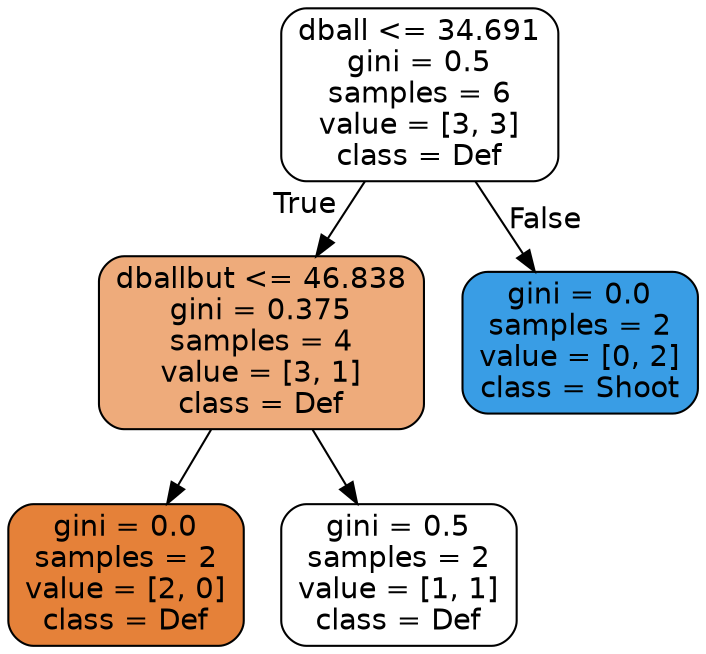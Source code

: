 digraph Tree {
node [shape=box, style="filled, rounded", color="black", fontname=helvetica] ;
edge [fontname=helvetica] ;
0 [label="dball <= 34.691\ngini = 0.5\nsamples = 6\nvalue = [3, 3]\nclass = Def", fillcolor="#e5813900"] ;
1 [label="dballbut <= 46.838\ngini = 0.375\nsamples = 4\nvalue = [3, 1]\nclass = Def", fillcolor="#e58139aa"] ;
0 -> 1 [labeldistance=2.5, labelangle=45, headlabel="True"] ;
2 [label="gini = 0.0\nsamples = 2\nvalue = [2, 0]\nclass = Def", fillcolor="#e58139ff"] ;
1 -> 2 ;
3 [label="gini = 0.5\nsamples = 2\nvalue = [1, 1]\nclass = Def", fillcolor="#e5813900"] ;
1 -> 3 ;
4 [label="gini = 0.0\nsamples = 2\nvalue = [0, 2]\nclass = Shoot", fillcolor="#399de5ff"] ;
0 -> 4 [labeldistance=2.5, labelangle=-45, headlabel="False"] ;
}